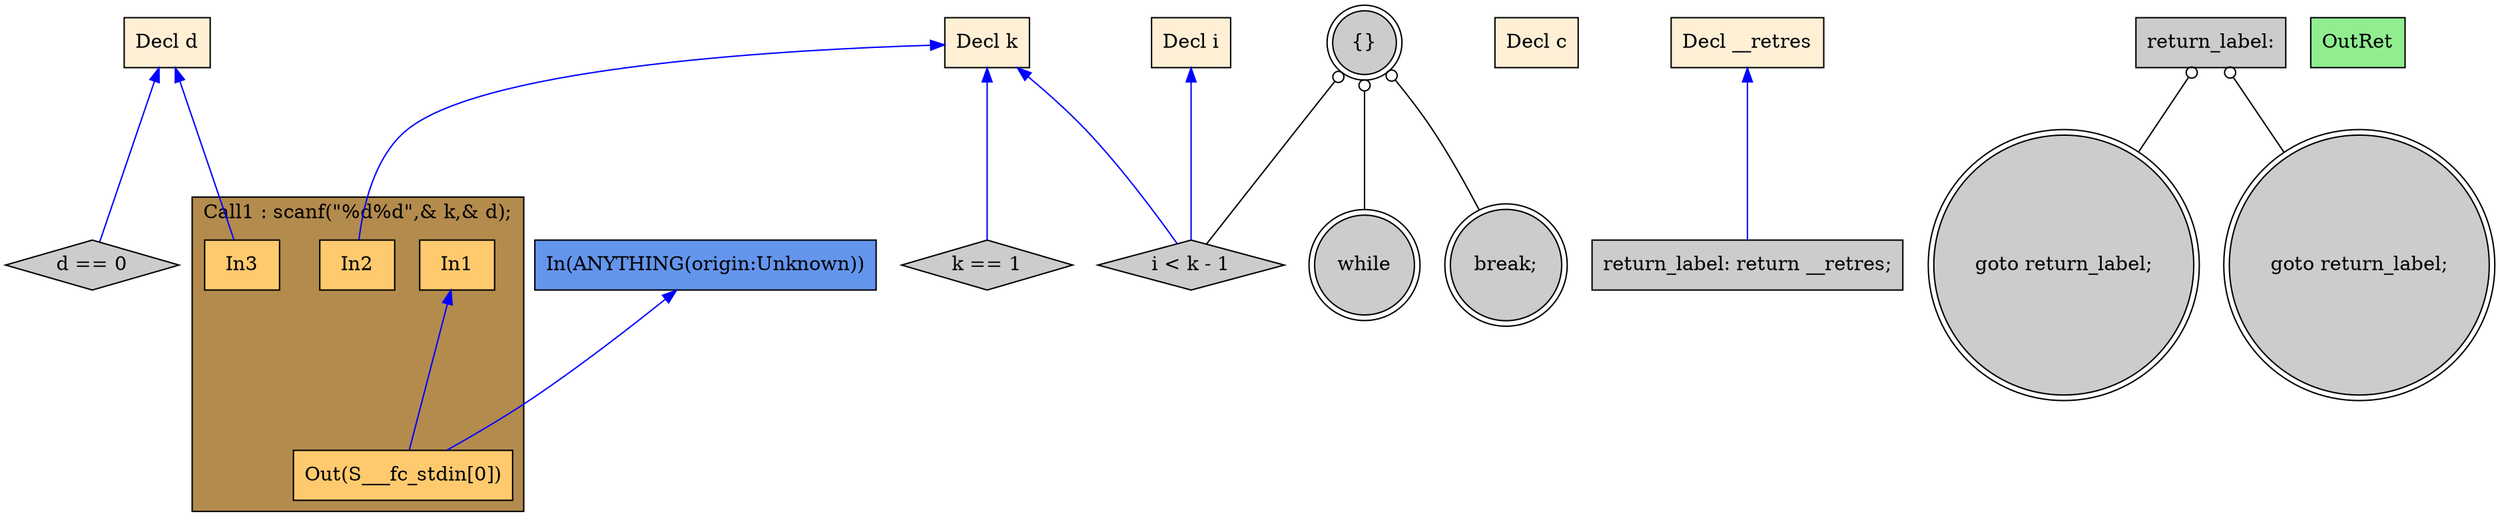 digraph G {
  rankdir=TB;
  node [style="filled", ];
  2 [label="Decl d", fillcolor="#FFEFD5", shape=box, ];
  3 [label="Decl k", fillcolor="#FFEFD5", shape=box, ];
  4 [label="Decl c", fillcolor="#FFEFD5", shape=box, ];
  5 [label="Decl i", fillcolor="#FFEFD5", shape=box, ];
  6 [label="Decl __retres", fillcolor="#FFEFD5", shape=box, ];
  8 [label="In1", fillcolor="#FFCA6E", shape=box, ];
  9 [label="In2", fillcolor="#FFCA6E", shape=box, ];
  10 [label="In3", fillcolor="#FFCA6E", shape=box, ];
  11 [label="Out(S___fc_stdin[0])", fillcolor="#FFCA6E", shape=box, ];
  12 [label="d == 0", fillcolor="#CCCCCC", shape=diamond, ];
  13 [label="k == 1", fillcolor="#CCCCCC", shape=diamond, ];
  14 [label="{}", fillcolor="#CCCCCC", shape=doublecircle, ];
  15 [label="goto return_label;", fillcolor="#CCCCCC", shape=doublecircle, ];
  16 [label="return_label:", fillcolor="#CCCCCC", shape=box, ];
  17 [label="goto return_label;", fillcolor="#CCCCCC", shape=doublecircle, ];
  18 [label="while", fillcolor="#CCCCCC", shape=doublecircle, ];
  19 [label="i < k - 1", fillcolor="#CCCCCC", shape=diamond, ];
  20 [label="break;", fillcolor="#CCCCCC", shape=doublecircle, ];
  21 [label="return_label: return __retres;", fillcolor="#CCCCCC", shape=box, ];
  22 [label="OutRet", fillcolor="#90EE90", shape=box, ];
  23 [label="In(ANYTHING(origin:Unknown))", fillcolor="#6495ED", shape=box, ];
  
  subgraph cluster_Call1 { label="Call1 : scanf(\"%d%d\",& k,& d);";
                           fillcolor="#B38B4D"; style="filled"; 11;10;9;8;
     };
  
  edge [dir=back, ];
  3 -> 9 [color="#0000FF", ];
  2 -> 10 [color="#0000FF", ];
  8 -> 11 [color="#0000FF", ];
  23 -> 11 [color="#0000FF", ];
  2 -> 12 [color="#0000FF", ];
  3 -> 13 [color="#0000FF", ];
  16 -> 15 [color="#000000", arrowtail=odot, ];
  16 -> 17 [color="#000000", arrowtail=odot, ];
  14 -> 18 [color="#000000", arrowtail=odot, ];
  3 -> 19 [color="#0000FF", ];
  5 -> 19 [color="#0000FF", ];
  14 -> 19 [color="#000000", arrowtail=odot, ];
  14 -> 20 [color="#000000", arrowtail=odot, ];
  6 -> 21 [color="#0000FF", ];
  
  }